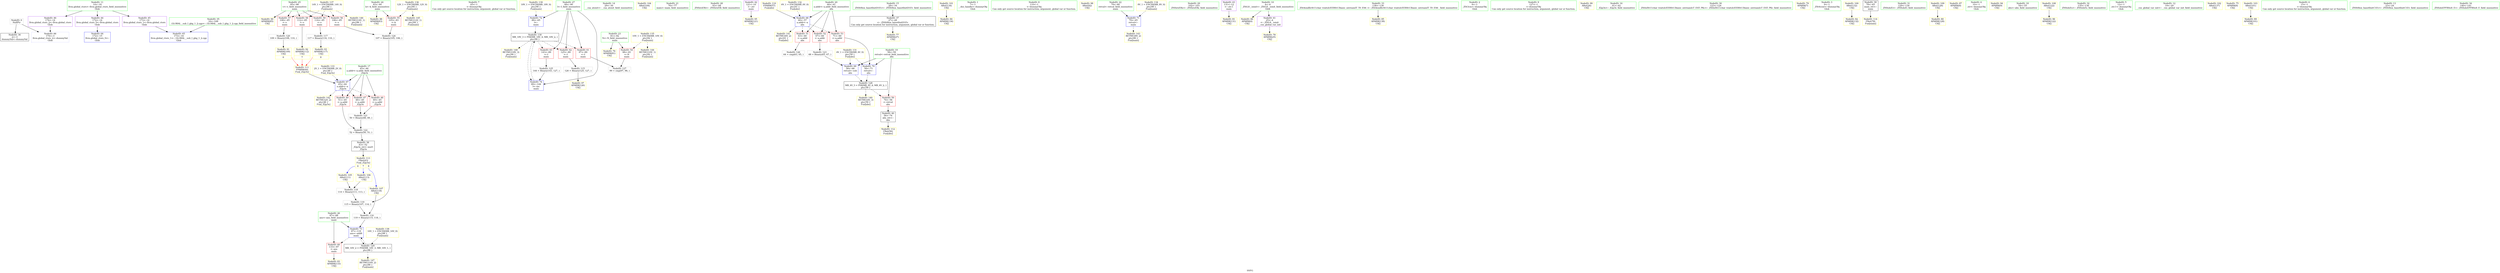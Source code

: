 digraph "SVFG" {
	label="SVFG";

	Node0x56127cd39830 [shape=record,color=grey,label="{NodeID: 0\nNullPtr}"];
	Node0x56127cd39830 -> Node0x56127cd3f440[style=solid];
	Node0x56127cd39830 -> Node0x56127cd41e10[style=solid];
	Node0x56127cd431c0 [shape=record,color=yellow,style=double,label="{NodeID: 90\nAPARM(85)\nCS[]}"];
	Node0x56127cd3db50 [shape=record,color=green,label="{NodeID: 7\n65\<--1\n\<--dummyObj\nCan only get source location for instruction, argument, global var or function.}"];
	Node0x56127cd40000 [shape=record,color=yellow,style=double,label="{NodeID: 97\nAPARM(126)\nCS[]}"];
	Node0x56127cd3dff0 [shape=record,color=green,label="{NodeID: 14\n29\<--30\n__cxa_atexit\<--__cxa_atexit_field_insensitive\n}"];
	Node0x56127cd40430 [shape=record,color=yellow,style=double,label="{NodeID: 104\nARet(104)\nCS[]}"];
	Node0x56127cd3e660 [shape=record,color=green,label="{NodeID: 21\n76\<--77\nmain\<--main_field_insensitive\n}"];
	Node0x56127cd44850 [shape=record,color=yellow,style=double,label="{NodeID: 111\nFPARM(44)\nFun[_Z2p3x]}"];
	Node0x56127cd44850 -> Node0x56127cd41f10[style=solid];
	Node0x56127cd3ec40 [shape=record,color=green,label="{NodeID: 28\n93\<--94\n_ZNSirsERi\<--_ZNSirsERi_field_insensitive\n}"];
	Node0x56127cd45500 [shape=record,color=grey,label="{NodeID: 118\n114 = Binary(111, 113, )\n}"];
	Node0x56127cd45500 -> Node0x56127cd45680[style=solid];
	Node0x56127cd3f340 [shape=record,color=green,label="{NodeID: 35\n16\<--168\n_GLOBAL__sub_I_ghg_1_2.cpp\<--_GLOBAL__sub_I_ghg_1_2.cpp_field_insensitive\n}"];
	Node0x56127cd3f340 -> Node0x56127cd41d10[style=solid];
	Node0x56127cd45f80 [shape=record,color=grey,label="{NodeID: 125\n144 = Binary(143, 127, )\n}"];
	Node0x56127cd45f80 -> Node0x56127cd424c0[style=solid];
	Node0x56127cd3f980 [shape=record,color=purple,label="{NodeID: 42\n121\<--10\n\<--.str\nmain\n}"];
	Node0x56127cd3f980 -> Node0x56127cd435d0[style=solid];
	Node0x56127cd4b850 [shape=record,color=yellow,style=double,label="{NodeID: 132\n6V_1 = ENCHI(MR_6V_0)\npts\{61 \}\nFun[abs]}"];
	Node0x56127cd4b850 -> Node0x56127cd41fe0[style=dashed];
	Node0x56127cd40fe0 [shape=record,color=red,label="{NodeID: 49\n51\<--45\n\<--a.addr\n_Z2p3x\n}"];
	Node0x56127cd40fe0 -> Node0x56127cd45b00[style=solid];
	Node0x56127cd4bed0 [shape=record,color=yellow,style=double,label="{NodeID: 139\n18V_1 = ENCHI(MR_18V_0)\npts\{90 \}\nFun[main]}"];
	Node0x56127cd4bed0 -> Node0x56127cd42320[style=dashed];
	Node0x56127cd41590 [shape=record,color=red,label="{NodeID: 56\n106\<--85\n\<--v\nmain\n}"];
	Node0x56127cd41590 -> Node0x56127cd45e00[style=solid];
	Node0x56127cd4cf90 [shape=record,color=yellow,style=double,label="{NodeID: 146\nRETMU(14V_1)\npts\{86 \}\nFun[main]}"];
	Node0x56127cd41b40 [shape=record,color=red,label="{NodeID: 63\n143\<--89\n\<--I\nmain\n}"];
	Node0x56127cd41b40 -> Node0x56127cd45f80[style=solid];
	Node0x56127cd42180 [shape=record,color=blue,label="{NodeID: 70\n58\<--71\nretval\<--\nabs\n}"];
	Node0x56127cd42180 -> Node0x56127cd49e30[style=dashed];
	Node0x56127cd42730 [shape=record,color=yellow,style=double,label="{NodeID: 77\nAPARM(27)\nCS[]}"];
	Node0x56127cd42ce0 [shape=record,color=yellow,style=double,label="{NodeID: 84\nAPARM(134)\nCS[]}"];
	Node0x56127cd3aa90 [shape=record,color=green,label="{NodeID: 1\n7\<--1\n__dso_handle\<--dummyObj\nGlob }"];
	Node0x56127cd43290 [shape=record,color=yellow,style=double,label="{NodeID: 91\nAPARM(109)\nCS[]|{<s0>6}}"];
	Node0x56127cd43290:s0 -> Node0x56127cd44850[style=solid,color=red];
	Node0x56127cd3dbe0 [shape=record,color=green,label="{NodeID: 8\n110\<--1\n\<--dummyObj\nCan only get source location for instruction, argument, global var or function.}"];
	Node0x56127cd400d0 [shape=record,color=yellow,style=double,label="{NodeID: 98\nARet(92)\nCS[]}"];
	Node0x56127cd3e0f0 [shape=record,color=green,label="{NodeID: 15\n28\<--34\n_ZNSt8ios_base4InitD1Ev\<--_ZNSt8ios_base4InitD1Ev_field_insensitive\n}"];
	Node0x56127cd3e0f0 -> Node0x56127cd3f540[style=solid];
	Node0x56127cd404c0 [shape=record,color=yellow,style=double,label="{NodeID: 105\nARet(111)\nCS[]}"];
	Node0x56127cd404c0 -> Node0x56127cd45500[style=solid];
	Node0x56127cd3e760 [shape=record,color=green,label="{NodeID: 22\n79\<--80\nretval\<--retval_field_insensitive\nmain\n}"];
	Node0x56127cd3e760 -> Node0x56127cd42250[style=solid];
	Node0x56127cd449a0 [shape=record,color=yellow,style=double,label="{NodeID: 112\nFRet(56)\nFun[abs]}"];
	Node0x56127cd3ed40 [shape=record,color=green,label="{NodeID: 29\n102\<--103\n_ZNSirsERx\<--_ZNSirsERx_field_insensitive\n}"];
	Node0x56127cd45680 [shape=record,color=grey,label="{NodeID: 119\n115 = Binary(107, 114, )\n}"];
	Node0x56127cd45680 -> Node0x56127cd45200[style=solid];
	Node0x56127cd3f440 [shape=record,color=black,label="{NodeID: 36\n2\<--3\ndummyVal\<--dummyVal\n}"];
	Node0x56127cd46100 [shape=record,color=grey,label="{NodeID: 126\n64 = cmp(63, 65, )\n}"];
	Node0x56127cd3fa50 [shape=record,color=purple,label="{NodeID: 43\n131\<--12\n\<--.str.1\nmain\n}"];
	Node0x56127cd3fa50 -> Node0x56127cd42a70[style=solid];
	Node0x56127cd4b930 [shape=record,color=yellow,style=double,label="{NodeID: 133\n2V_1 = ENCHI(MR_2V_0)\npts\{46 \}\nFun[_Z2p3x]}"];
	Node0x56127cd4b930 -> Node0x56127cd41f10[style=dashed];
	Node0x56127cd410b0 [shape=record,color=red,label="{NodeID: 50\n74\<--58\n\<--retval\nabs\n}"];
	Node0x56127cd410b0 -> Node0x56127cd3f7e0[style=solid];
	Node0x56127cd4bfb0 [shape=record,color=yellow,style=double,label="{NodeID: 140\nRETMU(4V_3)\npts\{59 \}\nFun[abs]}"];
	Node0x56127cd41660 [shape=record,color=red,label="{NodeID: 57\n108\<--85\n\<--v\nmain\n}"];
	Node0x56127cd41660 -> Node0x56127cd45800[style=solid];
	Node0x56127cd4d070 [shape=record,color=yellow,style=double,label="{NodeID: 147\nRETMU(16V_2)\npts\{88 \}\nFun[main]}"];
	Node0x56127cd41c10 [shape=record,color=blue,label="{NodeID: 64\n172\<--15\nllvm.global_ctors_0\<--\nGlob }"];
	Node0x56127cd42250 [shape=record,color=blue,label="{NodeID: 71\n79\<--65\nretval\<--\nmain\n}"];
	Node0x56127cd42250 -> Node0x56127cd4ccc0[style=dashed];
	Node0x56127cd42800 [shape=record,color=yellow,style=double,label="{NodeID: 78\nAPARM(25)\nCS[]}"];
	Node0x56127cd42db0 [shape=record,color=yellow,style=double,label="{NodeID: 85\nAPARM(138)\nCS[]}"];
	Node0x56127cd3d0d0 [shape=record,color=green,label="{NodeID: 2\n8\<--1\n_ZSt3cin\<--dummyObj\nGlob }"];
	Node0x56127cd43360 [shape=record,color=yellow,style=double,label="{NodeID: 92\nAPARM(112)\nCS[]|{<s0>7}}"];
	Node0x56127cd43360:s0 -> Node0x56127cd44850[style=solid,color=red];
	Node0x56127cd3dc70 [shape=record,color=green,label="{NodeID: 9\n127\<--1\n\<--dummyObj\nCan only get source location for instruction, argument, global var or function.}"];
	Node0x56127cd40160 [shape=record,color=yellow,style=double,label="{NodeID: 99\nARet(26)\nCS[]}"];
	Node0x56127cd3e1f0 [shape=record,color=green,label="{NodeID: 16\n41\<--42\n_Z2p3x\<--_Z2p3x_field_insensitive\n}"];
	Node0x56127cd40550 [shape=record,color=yellow,style=double,label="{NodeID: 106\nARet(113)\nCS[]}"];
	Node0x56127cd40550 -> Node0x56127cd45500[style=solid];
	Node0x56127cd3e830 [shape=record,color=green,label="{NodeID: 23\n81\<--82\nN\<--N_field_insensitive\nmain\n}"];
	Node0x56127cd3e830 -> Node0x56127cd413f0[style=solid];
	Node0x56127cd3e830 -> Node0x56127cd42660[style=solid];
	Node0x56127cd44e70 [shape=record,color=yellow,style=double,label="{NodeID: 113\nFRet(43)\nFun[_Z2p3x]|{<s0>6|<s1>7|<s2>8}}"];
	Node0x56127cd44e70:s0 -> Node0x56127cd404c0[style=solid,color=blue];
	Node0x56127cd44e70:s1 -> Node0x56127cd40550[style=solid,color=blue];
	Node0x56127cd44e70:s2 -> Node0x56127cd405e0[style=solid,color=blue];
	Node0x56127cd3ee40 [shape=record,color=green,label="{NodeID: 30\n123\<--124\n_ZStlsISt11char_traitsIcEERSt13basic_ostreamIcT_ES5_PKc\<--_ZStlsISt11char_traitsIcEERSt13basic_ostreamIcT_ES5_PKc_field_insensitive\n}"];
	Node0x56127cd45800 [shape=record,color=grey,label="{NodeID: 120\n109 = Binary(108, 110, )\n}"];
	Node0x56127cd45800 -> Node0x56127cd43290[style=solid];
	Node0x56127cd3f540 [shape=record,color=black,label="{NodeID: 37\n27\<--28\n\<--_ZNSt8ios_base4InitD1Ev\nCan only get source location for instruction, argument, global var or function.}"];
	Node0x56127cd3f540 -> Node0x56127cd42730[style=solid];
	Node0x56127cd46280 [shape=record,color=grey,label="{NodeID: 127\n99 = cmp(97, 98, )\n}"];
	Node0x56127cd3fb20 [shape=record,color=purple,label="{NodeID: 44\n172\<--14\nllvm.global_ctors_0\<--llvm.global_ctors\nGlob }"];
	Node0x56127cd3fb20 -> Node0x56127cd41c10[style=solid];
	Node0x56127cd4ba40 [shape=record,color=yellow,style=double,label="{NodeID: 134\n8V_1 = ENCHI(MR_8V_0)\npts\{80 \}\nFun[main]}"];
	Node0x56127cd4ba40 -> Node0x56127cd42250[style=dashed];
	Node0x56127cd41180 [shape=record,color=red,label="{NodeID: 51\n63\<--60\n\<--a.addr\nabs\n}"];
	Node0x56127cd41180 -> Node0x56127cd46100[style=solid];
	Node0x56127cd4cad0 [shape=record,color=yellow,style=double,label="{NodeID: 141\nRETMU(6V_2)\npts\{61 \}\nFun[abs]}"];
	Node0x56127cd41730 [shape=record,color=red,label="{NodeID: 58\n112\<--85\n\<--v\nmain\n}"];
	Node0x56127cd41730 -> Node0x56127cd43360[style=solid];
	Node0x56127cd4d150 [shape=record,color=yellow,style=double,label="{NodeID: 148\nRETMU(18V_3)\npts\{90 \}\nFun[main]}"];
	Node0x56127cd41d10 [shape=record,color=blue,label="{NodeID: 65\n173\<--16\nllvm.global_ctors_1\<--_GLOBAL__sub_I_ghg_1_2.cpp\nGlob }"];
	Node0x56127cd42320 [shape=record,color=blue,label="{NodeID: 72\n89\<--65\nI\<--\nmain\n}"];
	Node0x56127cd42320 -> Node0x56127cd4a830[style=dashed];
	Node0x56127cd428d0 [shape=record,color=yellow,style=double,label="{NodeID: 79\nAPARM(7)\nCS[]}"];
	Node0x56127cd42e80 [shape=record,color=yellow,style=double,label="{NodeID: 86\nAPARM(4)\nCS[]}"];
	Node0x56127cd3d160 [shape=record,color=green,label="{NodeID: 3\n9\<--1\n_ZSt4cout\<--dummyObj\nGlob }"];
	Node0x56127cd43430 [shape=record,color=yellow,style=double,label="{NodeID: 93\nAPARM(117)\nCS[]|{<s0>8}}"];
	Node0x56127cd43430:s0 -> Node0x56127cd44850[style=solid,color=red];
	Node0x56127cd3dd00 [shape=record,color=green,label="{NodeID: 10\n4\<--6\n_ZStL8__ioinit\<--_ZStL8__ioinit_field_insensitive\nGlob }"];
	Node0x56127cd3dd00 -> Node0x56127cd3f8b0[style=solid];
	Node0x56127cd3dd00 -> Node0x56127cd42e80[style=solid];
	Node0x56127cd401f0 [shape=record,color=yellow,style=double,label="{NodeID: 100\nARet(132)\nCS[]}"];
	Node0x56127cd401f0 -> Node0x56127cd42b40[style=solid];
	Node0x56127cd3e2f0 [shape=record,color=green,label="{NodeID: 17\n45\<--46\na.addr\<--a.addr_field_insensitive\n_Z2p3x\n}"];
	Node0x56127cd3e2f0 -> Node0x56127cd3fe20[style=solid];
	Node0x56127cd3e2f0 -> Node0x56127cd40f10[style=solid];
	Node0x56127cd3e2f0 -> Node0x56127cd40fe0[style=solid];
	Node0x56127cd3e2f0 -> Node0x56127cd41f10[style=solid];
	Node0x56127cd405e0 [shape=record,color=yellow,style=double,label="{NodeID: 107\nARet(118)\nCS[]}"];
	Node0x56127cd405e0 -> Node0x56127cd45200[style=solid];
	Node0x56127cd3e900 [shape=record,color=green,label="{NodeID: 24\n83\<--84\nk\<--k_field_insensitive\nmain\n}"];
	Node0x56127cd3e900 -> Node0x56127cd414c0[style=solid];
	Node0x56127cd3e900 -> Node0x56127cd43020[style=solid];
	Node0x56127cd44fc0 [shape=record,color=yellow,style=double,label="{NodeID: 114\nFRet(78)\nFun[main]}"];
	Node0x56127cd3ef40 [shape=record,color=green,label="{NodeID: 31\n129\<--130\n_ZNSolsEi\<--_ZNSolsEi_field_insensitive\n}"];
	Node0x56127cd45980 [shape=record,color=grey,label="{NodeID: 121\n50 = Binary(48, 49, )\n}"];
	Node0x56127cd45980 -> Node0x56127cd45b00[style=solid];
	Node0x56127cd3f640 [shape=record,color=black,label="{NodeID: 38\n43\<--52\n_Z2p3x_ret\<--mul1\n_Z2p3x\n}"];
	Node0x56127cd3f640 -> Node0x56127cd44e70[style=solid];
	Node0x56127cd49e30 [shape=record,color=black,label="{NodeID: 128\nMR_4V_3 = PHI(MR_4V_4, MR_4V_2, )\npts\{59 \}\n}"];
	Node0x56127cd49e30 -> Node0x56127cd410b0[style=dashed];
	Node0x56127cd49e30 -> Node0x56127cd4bfb0[style=dashed];
	Node0x56127cd3fc20 [shape=record,color=purple,label="{NodeID: 45\n173\<--14\nllvm.global_ctors_1\<--llvm.global_ctors\nGlob }"];
	Node0x56127cd3fc20 -> Node0x56127cd41d10[style=solid];
	Node0x56127cd4bb50 [shape=record,color=yellow,style=double,label="{NodeID: 135\n10V_1 = ENCHI(MR_10V_0)\npts\{82 \}\nFun[main]}"];
	Node0x56127cd4bb50 -> Node0x56127cd413f0[style=dashed];
	Node0x56127cd4bb50 -> Node0x56127cd4cdd0[style=dashed];
	Node0x56127cd41250 [shape=record,color=red,label="{NodeID: 52\n67\<--60\n\<--a.addr\nabs\n}"];
	Node0x56127cd41250 -> Node0x56127cd45c80[style=solid];
	Node0x56127cd4cbb0 [shape=record,color=yellow,style=double,label="{NodeID: 142\nRETMU(2V_2)\npts\{46 \}\nFun[_Z2p3x]}"];
	Node0x56127cd41800 [shape=record,color=red,label="{NodeID: 59\n116\<--85\n\<--v\nmain\n}"];
	Node0x56127cd41800 -> Node0x56127cd45380[style=solid];
	Node0x56127cd41e10 [shape=record,color=blue, style = dotted,label="{NodeID: 66\n174\<--3\nllvm.global_ctors_2\<--dummyVal\nGlob }"];
	Node0x56127cd423f0 [shape=record,color=blue,label="{NodeID: 73\n87\<--119\nans\<--add8\nmain\n}"];
	Node0x56127cd423f0 -> Node0x56127cd418d0[style=dashed];
	Node0x56127cd423f0 -> Node0x56127cd4a330[style=dashed];
	Node0x56127cd429a0 [shape=record,color=yellow,style=double,label="{NodeID: 80\nAPARM(128)\nCS[]}"];
	Node0x56127cd42f50 [shape=record,color=yellow,style=double,label="{NodeID: 87\nAPARM(8)\nCS[]}"];
	Node0x56127cd3d1f0 [shape=record,color=green,label="{NodeID: 4\n10\<--1\n.str\<--dummyObj\nGlob }"];
	Node0x56127cd43500 [shape=record,color=yellow,style=double,label="{NodeID: 94\nAPARM(9)\nCS[]}"];
	Node0x56127cd3dd90 [shape=record,color=green,label="{NodeID: 11\n14\<--18\nllvm.global_ctors\<--llvm.global_ctors_field_insensitive\nGlob }"];
	Node0x56127cd3dd90 -> Node0x56127cd3fb20[style=solid];
	Node0x56127cd3dd90 -> Node0x56127cd3fc20[style=solid];
	Node0x56127cd3dd90 -> Node0x56127cd3fd20[style=solid];
	Node0x56127cd40280 [shape=record,color=yellow,style=double,label="{NodeID: 101\nARet(134)\nCS[]}"];
	Node0x56127cd40280 -> Node0x56127cd42ce0[style=solid];
	Node0x56127cd3e3c0 [shape=record,color=green,label="{NodeID: 18\n54\<--55\nabs\<--abs_field_insensitive\n}"];
	Node0x56127cd40670 [shape=record,color=yellow,style=double,label="{NodeID: 108\nARet(122)\nCS[]}"];
	Node0x56127cd40670 -> Node0x56127cd3ff30[style=solid];
	Node0x56127cd3e9d0 [shape=record,color=green,label="{NodeID: 25\n85\<--86\nv\<--v_field_insensitive\nmain\n}"];
	Node0x56127cd3e9d0 -> Node0x56127cd41590[style=solid];
	Node0x56127cd3e9d0 -> Node0x56127cd41660[style=solid];
	Node0x56127cd3e9d0 -> Node0x56127cd41730[style=solid];
	Node0x56127cd3e9d0 -> Node0x56127cd41800[style=solid];
	Node0x56127cd3e9d0 -> Node0x56127cd431c0[style=solid];
	Node0x56127cd45080 [shape=record,color=grey,label="{NodeID: 115\n126 = Binary(125, 127, )\n}"];
	Node0x56127cd45080 -> Node0x56127cd40000[style=solid];
	Node0x56127cd3f040 [shape=record,color=green,label="{NodeID: 32\n135\<--136\n_ZNSolsEx\<--_ZNSolsEx_field_insensitive\n}"];
	Node0x56127cd45b00 [shape=record,color=grey,label="{NodeID: 122\n52 = Binary(50, 51, )\n}"];
	Node0x56127cd45b00 -> Node0x56127cd3f640[style=solid];
	Node0x56127cd3f710 [shape=record,color=black,label="{NodeID: 39\n78\<--65\nmain_ret\<--\nmain\n}"];
	Node0x56127cd3f710 -> Node0x56127cd44fc0[style=solid];
	Node0x56127cd4a330 [shape=record,color=black,label="{NodeID: 129\nMR_16V_2 = PHI(MR_16V_3, MR_16V_1, )\npts\{88 \}\n}"];
	Node0x56127cd4a330 -> Node0x56127cd423f0[style=dashed];
	Node0x56127cd4a330 -> Node0x56127cd4d070[style=dashed];
	Node0x56127cd3fd20 [shape=record,color=purple,label="{NodeID: 46\n174\<--14\nllvm.global_ctors_2\<--llvm.global_ctors\nGlob }"];
	Node0x56127cd3fd20 -> Node0x56127cd41e10[style=solid];
	Node0x56127cd4bc30 [shape=record,color=yellow,style=double,label="{NodeID: 136\n12V_1 = ENCHI(MR_12V_0)\npts\{84 \}\nFun[main]}"];
	Node0x56127cd4bc30 -> Node0x56127cd414c0[style=dashed];
	Node0x56127cd4bc30 -> Node0x56127cd4ceb0[style=dashed];
	Node0x56127cd41320 [shape=record,color=red,label="{NodeID: 53\n71\<--60\n\<--a.addr\nabs\n}"];
	Node0x56127cd41320 -> Node0x56127cd42180[style=solid];
	Node0x56127cd4ccc0 [shape=record,color=yellow,style=double,label="{NodeID: 143\nRETMU(8V_2)\npts\{80 \}\nFun[main]}"];
	Node0x56127cd418d0 [shape=record,color=red,label="{NodeID: 60\n133\<--87\n\<--ans\nmain\n}"];
	Node0x56127cd418d0 -> Node0x56127cd42c10[style=solid];
	Node0x56127cd41f10 [shape=record,color=blue,label="{NodeID: 67\n45\<--44\na.addr\<--a\n_Z2p3x\n}"];
	Node0x56127cd41f10 -> Node0x56127cd3fe20[style=dashed];
	Node0x56127cd41f10 -> Node0x56127cd40f10[style=dashed];
	Node0x56127cd41f10 -> Node0x56127cd40fe0[style=dashed];
	Node0x56127cd41f10 -> Node0x56127cd4cbb0[style=dashed];
	Node0x56127cd424c0 [shape=record,color=blue,label="{NodeID: 74\n89\<--144\nI\<--inc\nmain\n}"];
	Node0x56127cd424c0 -> Node0x56127cd4a830[style=dashed];
	Node0x56127cd42a70 [shape=record,color=yellow,style=double,label="{NodeID: 81\nAPARM(131)\nCS[]}"];
	Node0x56127cd43020 [shape=record,color=yellow,style=double,label="{NodeID: 88\nAPARM(83)\nCS[]}"];
	Node0x56127cd3d280 [shape=record,color=green,label="{NodeID: 5\n12\<--1\n.str.1\<--dummyObj\nGlob }"];
	Node0x56127cd435d0 [shape=record,color=yellow,style=double,label="{NodeID: 95\nAPARM(121)\nCS[]}"];
	Node0x56127cd3de20 [shape=record,color=green,label="{NodeID: 12\n19\<--20\n__cxx_global_var_init\<--__cxx_global_var_init_field_insensitive\n}"];
	Node0x56127cd40310 [shape=record,color=yellow,style=double,label="{NodeID: 102\nARet(137)\nCS[]}"];
	Node0x56127cd3e4c0 [shape=record,color=green,label="{NodeID: 19\n58\<--59\nretval\<--retval_field_insensitive\nabs\n}"];
	Node0x56127cd3e4c0 -> Node0x56127cd410b0[style=solid];
	Node0x56127cd3e4c0 -> Node0x56127cd420b0[style=solid];
	Node0x56127cd3e4c0 -> Node0x56127cd42180[style=solid];
	Node0x56127cd44670 [shape=record,color=yellow,style=double,label="{NodeID: 109\nARet(128)\nCS[]}"];
	Node0x56127cd44670 -> Node0x56127cd429a0[style=solid];
	Node0x56127cd3eaa0 [shape=record,color=green,label="{NodeID: 26\n87\<--88\nans\<--ans_field_insensitive\nmain\n}"];
	Node0x56127cd3eaa0 -> Node0x56127cd418d0[style=solid];
	Node0x56127cd3eaa0 -> Node0x56127cd423f0[style=solid];
	Node0x56127cd45200 [shape=record,color=grey,label="{NodeID: 116\n119 = Binary(115, 118, )\n}"];
	Node0x56127cd45200 -> Node0x56127cd423f0[style=solid];
	Node0x56127cd3f140 [shape=record,color=green,label="{NodeID: 33\n138\<--139\n_ZSt4endlIcSt11char_traitsIcEERSt13basic_ostreamIT_T0_ES6_\<--_ZSt4endlIcSt11char_traitsIcEERSt13basic_ostreamIT_T0_ES6__field_insensitive\n}"];
	Node0x56127cd3f140 -> Node0x56127cd42db0[style=solid];
	Node0x56127cd45c80 [shape=record,color=grey,label="{NodeID: 123\n68 = Binary(65, 67, )\n}"];
	Node0x56127cd45c80 -> Node0x56127cd420b0[style=solid];
	Node0x56127cd3f7e0 [shape=record,color=black,label="{NodeID: 40\n56\<--74\nabs_ret\<--\nabs\n}"];
	Node0x56127cd3f7e0 -> Node0x56127cd449a0[style=solid];
	Node0x56127cd4a830 [shape=record,color=black,label="{NodeID: 130\nMR_18V_3 = PHI(MR_18V_4, MR_18V_2, )\npts\{90 \}\n}"];
	Node0x56127cd4a830 -> Node0x56127cd419a0[style=dashed];
	Node0x56127cd4a830 -> Node0x56127cd41a70[style=dashed];
	Node0x56127cd4a830 -> Node0x56127cd41b40[style=dashed];
	Node0x56127cd4a830 -> Node0x56127cd424c0[style=dashed];
	Node0x56127cd4a830 -> Node0x56127cd4d150[style=dashed];
	Node0x56127cd3fe20 [shape=record,color=red,label="{NodeID: 47\n48\<--45\n\<--a.addr\n_Z2p3x\n}"];
	Node0x56127cd3fe20 -> Node0x56127cd45980[style=solid];
	Node0x56127cd4bd10 [shape=record,color=yellow,style=double,label="{NodeID: 137\n14V_1 = ENCHI(MR_14V_0)\npts\{86 \}\nFun[main]}"];
	Node0x56127cd4bd10 -> Node0x56127cd41590[style=dashed];
	Node0x56127cd4bd10 -> Node0x56127cd41660[style=dashed];
	Node0x56127cd4bd10 -> Node0x56127cd41730[style=dashed];
	Node0x56127cd4bd10 -> Node0x56127cd41800[style=dashed];
	Node0x56127cd4bd10 -> Node0x56127cd4cf90[style=dashed];
	Node0x56127cd413f0 [shape=record,color=red,label="{NodeID: 54\n98\<--81\n\<--N\nmain\n}"];
	Node0x56127cd413f0 -> Node0x56127cd46280[style=solid];
	Node0x56127cd4cdd0 [shape=record,color=yellow,style=double,label="{NodeID: 144\nRETMU(10V_1)\npts\{82 \}\nFun[main]}"];
	Node0x56127cd419a0 [shape=record,color=red,label="{NodeID: 61\n97\<--89\n\<--I\nmain\n}"];
	Node0x56127cd419a0 -> Node0x56127cd46280[style=solid];
	Node0x56127cd41fe0 [shape=record,color=blue,label="{NodeID: 68\n60\<--57\na.addr\<--a\nabs\n}"];
	Node0x56127cd41fe0 -> Node0x56127cd41180[style=dashed];
	Node0x56127cd41fe0 -> Node0x56127cd41250[style=dashed];
	Node0x56127cd41fe0 -> Node0x56127cd41320[style=dashed];
	Node0x56127cd41fe0 -> Node0x56127cd4cad0[style=dashed];
	Node0x56127cd42590 [shape=record,color=yellow,style=double,label="{NodeID: 75\nAPARM(8)\nCS[]}"];
	Node0x56127cd42b40 [shape=record,color=yellow,style=double,label="{NodeID: 82\nAPARM(132)\nCS[]}"];
	Node0x56127cd430f0 [shape=record,color=yellow,style=double,label="{NodeID: 89\nAPARM(101)\nCS[]}"];
	Node0x56127cd3dac0 [shape=record,color=green,label="{NodeID: 6\n15\<--1\n\<--dummyObj\nCan only get source location for instruction, argument, global var or function.}"];
	Node0x56127cd3ff30 [shape=record,color=yellow,style=double,label="{NodeID: 96\nAPARM(122)\nCS[]}"];
	Node0x56127cd3def0 [shape=record,color=green,label="{NodeID: 13\n23\<--24\n_ZNSt8ios_base4InitC1Ev\<--_ZNSt8ios_base4InitC1Ev_field_insensitive\n}"];
	Node0x56127cd403a0 [shape=record,color=yellow,style=double,label="{NodeID: 103\nARet(101)\nCS[]}"];
	Node0x56127cd403a0 -> Node0x56127cd430f0[style=solid];
	Node0x56127cd3e590 [shape=record,color=green,label="{NodeID: 20\n60\<--61\na.addr\<--a.addr_field_insensitive\nabs\n}"];
	Node0x56127cd3e590 -> Node0x56127cd41180[style=solid];
	Node0x56127cd3e590 -> Node0x56127cd41250[style=solid];
	Node0x56127cd3e590 -> Node0x56127cd41320[style=solid];
	Node0x56127cd3e590 -> Node0x56127cd41fe0[style=solid];
	Node0x56127cd44700 [shape=record,color=yellow,style=double,label="{NodeID: 110\nFPARM(57)\nFun[abs]}"];
	Node0x56127cd44700 -> Node0x56127cd41fe0[style=solid];
	Node0x56127cd3eb70 [shape=record,color=green,label="{NodeID: 27\n89\<--90\nI\<--I_field_insensitive\nmain\n}"];
	Node0x56127cd3eb70 -> Node0x56127cd419a0[style=solid];
	Node0x56127cd3eb70 -> Node0x56127cd41a70[style=solid];
	Node0x56127cd3eb70 -> Node0x56127cd41b40[style=solid];
	Node0x56127cd3eb70 -> Node0x56127cd42320[style=solid];
	Node0x56127cd3eb70 -> Node0x56127cd424c0[style=solid];
	Node0x56127cd45380 [shape=record,color=grey,label="{NodeID: 117\n117 = Binary(116, 110, )\n}"];
	Node0x56127cd45380 -> Node0x56127cd43430[style=solid];
	Node0x56127cd3f240 [shape=record,color=green,label="{NodeID: 34\n140\<--141\n_ZNSolsEPFRSoS_E\<--_ZNSolsEPFRSoS_E_field_insensitive\n}"];
	Node0x56127cd45e00 [shape=record,color=grey,label="{NodeID: 124\n107 = Binary(105, 106, )\n}"];
	Node0x56127cd45e00 -> Node0x56127cd45680[style=solid];
	Node0x56127cd3f8b0 [shape=record,color=purple,label="{NodeID: 41\n25\<--4\n\<--_ZStL8__ioinit\n__cxx_global_var_init\n}"];
	Node0x56127cd3f8b0 -> Node0x56127cd42800[style=solid];
	Node0x56127cd4ad30 [shape=record,color=yellow,style=double,label="{NodeID: 131\n4V_1 = ENCHI(MR_4V_0)\npts\{59 \}\nFun[abs]}"];
	Node0x56127cd4ad30 -> Node0x56127cd420b0[style=dashed];
	Node0x56127cd4ad30 -> Node0x56127cd42180[style=dashed];
	Node0x56127cd40f10 [shape=record,color=red,label="{NodeID: 48\n49\<--45\n\<--a.addr\n_Z2p3x\n}"];
	Node0x56127cd40f10 -> Node0x56127cd45980[style=solid];
	Node0x56127cd4bdf0 [shape=record,color=yellow,style=double,label="{NodeID: 138\n16V_1 = ENCHI(MR_16V_0)\npts\{88 \}\nFun[main]}"];
	Node0x56127cd4bdf0 -> Node0x56127cd4a330[style=dashed];
	Node0x56127cd414c0 [shape=record,color=red,label="{NodeID: 55\n105\<--83\n\<--k\nmain\n}"];
	Node0x56127cd414c0 -> Node0x56127cd45e00[style=solid];
	Node0x56127cd4ceb0 [shape=record,color=yellow,style=double,label="{NodeID: 145\nRETMU(12V_1)\npts\{84 \}\nFun[main]}"];
	Node0x56127cd41a70 [shape=record,color=red,label="{NodeID: 62\n125\<--89\n\<--I\nmain\n}"];
	Node0x56127cd41a70 -> Node0x56127cd45080[style=solid];
	Node0x56127cd420b0 [shape=record,color=blue,label="{NodeID: 69\n58\<--68\nretval\<--sub\nabs\n}"];
	Node0x56127cd420b0 -> Node0x56127cd49e30[style=dashed];
	Node0x56127cd42660 [shape=record,color=yellow,style=double,label="{NodeID: 76\nAPARM(81)\nCS[]}"];
	Node0x56127cd42c10 [shape=record,color=yellow,style=double,label="{NodeID: 83\nAPARM(133)\nCS[]}"];
}
